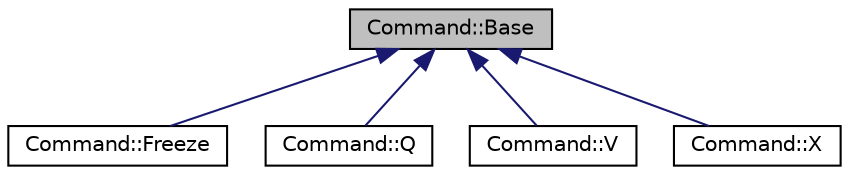 digraph G
{
  edge [fontname="Helvetica",fontsize="10",labelfontname="Helvetica",labelfontsize="10"];
  node [fontname="Helvetica",fontsize="10",shape=record];
  Node1 [label="Command::Base",height=0.2,width=0.4,color="black", fillcolor="grey75", style="filled" fontcolor="black"];
  Node1 -> Node2 [dir=back,color="midnightblue",fontsize="10",style="solid",fontname="Helvetica"];
  Node2 [label="Command::Freeze",height=0.2,width=0.4,color="black", fillcolor="white", style="filled",URL="$classCommand_1_1Freeze.html"];
  Node1 -> Node3 [dir=back,color="midnightblue",fontsize="10",style="solid",fontname="Helvetica"];
  Node3 [label="Command::Q",height=0.2,width=0.4,color="black", fillcolor="white", style="filled",URL="$classCommand_1_1Q.html"];
  Node1 -> Node4 [dir=back,color="midnightblue",fontsize="10",style="solid",fontname="Helvetica"];
  Node4 [label="Command::V",height=0.2,width=0.4,color="black", fillcolor="white", style="filled",URL="$classCommand_1_1V.html"];
  Node1 -> Node5 [dir=back,color="midnightblue",fontsize="10",style="solid",fontname="Helvetica"];
  Node5 [label="Command::X",height=0.2,width=0.4,color="black", fillcolor="white", style="filled",URL="$classCommand_1_1X.html"];
}
